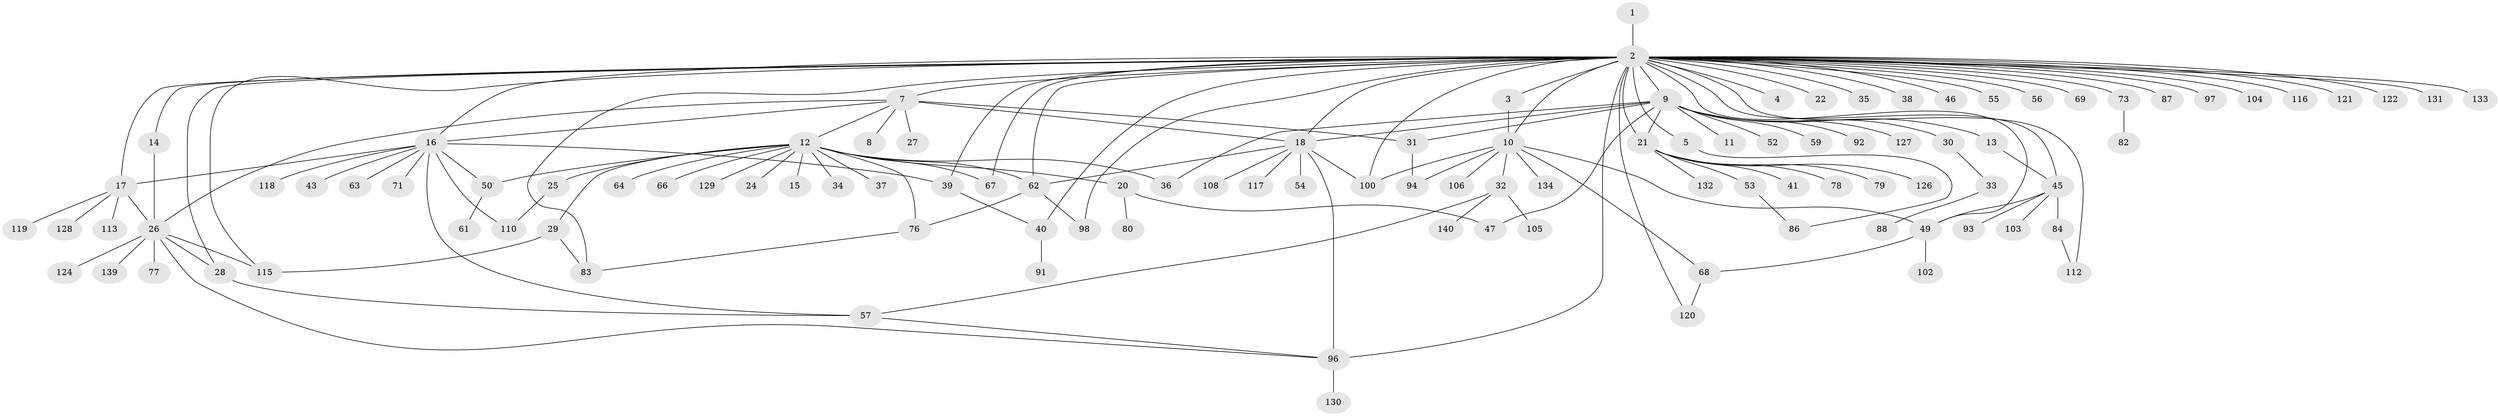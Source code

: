 // original degree distribution, {1: 0.5177304964539007, 43: 0.0070921985815602835, 3: 0.09929078014184398, 2: 0.2127659574468085, 5: 0.028368794326241134, 8: 0.014184397163120567, 14: 0.0070921985815602835, 9: 0.0070921985815602835, 16: 0.0070921985815602835, 7: 0.02127659574468085, 4: 0.05673758865248227, 6: 0.014184397163120567, 10: 0.0070921985815602835}
// Generated by graph-tools (version 1.1) at 2025/41/03/06/25 10:41:47]
// undirected, 109 vertices, 148 edges
graph export_dot {
graph [start="1"]
  node [color=gray90,style=filled];
  1;
  2 [super="+6"];
  3 [super="+107"];
  4;
  5;
  7 [super="+51"];
  8 [super="+19"];
  9 [super="+111"];
  10 [super="+137"];
  11;
  12 [super="+42"];
  13;
  14;
  15;
  16 [super="+23"];
  17 [super="+65"];
  18 [super="+75"];
  20 [super="+70"];
  21 [super="+74"];
  22;
  24;
  25 [super="+44"];
  26 [super="+90"];
  27 [super="+58"];
  28 [super="+48"];
  29 [super="+95"];
  30;
  31 [super="+101"];
  32 [super="+72"];
  33 [super="+138"];
  34;
  35;
  36;
  37;
  38;
  39;
  40 [super="+114"];
  41;
  43;
  45 [super="+60"];
  46;
  47;
  49;
  50 [super="+81"];
  52;
  53;
  54;
  55;
  56;
  57 [super="+85"];
  59;
  61 [super="+109"];
  62 [super="+135"];
  63;
  64;
  66;
  67;
  68 [super="+89"];
  69;
  71;
  73;
  76;
  77;
  78;
  79;
  80;
  82;
  83;
  84;
  86 [super="+123"];
  87;
  88;
  91;
  92;
  93 [super="+141"];
  94;
  96 [super="+99"];
  97;
  98;
  100;
  102;
  103;
  104 [super="+125"];
  105;
  106;
  108;
  110;
  112 [super="+136"];
  113;
  115;
  116;
  117;
  118;
  119;
  120;
  121;
  122;
  124;
  126;
  127;
  128;
  129;
  130;
  131;
  132;
  133;
  134;
  139;
  140;
  1 -- 2;
  2 -- 3;
  2 -- 4;
  2 -- 5;
  2 -- 9;
  2 -- 10;
  2 -- 14;
  2 -- 16;
  2 -- 17 [weight=2];
  2 -- 18;
  2 -- 21;
  2 -- 22;
  2 -- 28;
  2 -- 35;
  2 -- 38;
  2 -- 39;
  2 -- 40 [weight=2];
  2 -- 45;
  2 -- 46;
  2 -- 49;
  2 -- 55;
  2 -- 56;
  2 -- 62;
  2 -- 67;
  2 -- 69;
  2 -- 73;
  2 -- 83;
  2 -- 87;
  2 -- 96 [weight=2];
  2 -- 97;
  2 -- 98;
  2 -- 100;
  2 -- 104 [weight=2];
  2 -- 112;
  2 -- 115;
  2 -- 116;
  2 -- 120;
  2 -- 121;
  2 -- 131;
  2 -- 133;
  2 -- 7;
  2 -- 122;
  3 -- 10;
  5 -- 86;
  7 -- 8;
  7 -- 12;
  7 -- 26;
  7 -- 27;
  7 -- 18;
  7 -- 16;
  7 -- 31;
  9 -- 11;
  9 -- 13;
  9 -- 18;
  9 -- 21;
  9 -- 30;
  9 -- 31;
  9 -- 36;
  9 -- 47;
  9 -- 52;
  9 -- 59;
  9 -- 92;
  9 -- 127;
  10 -- 32;
  10 -- 49;
  10 -- 68;
  10 -- 94;
  10 -- 106;
  10 -- 134;
  10 -- 100;
  12 -- 15;
  12 -- 20;
  12 -- 24;
  12 -- 25;
  12 -- 29;
  12 -- 34;
  12 -- 36;
  12 -- 37;
  12 -- 50;
  12 -- 62;
  12 -- 64;
  12 -- 66;
  12 -- 67;
  12 -- 129;
  12 -- 76;
  13 -- 45;
  14 -- 26;
  16 -- 43;
  16 -- 57;
  16 -- 63;
  16 -- 118;
  16 -- 50;
  16 -- 39;
  16 -- 71;
  16 -- 110;
  16 -- 17;
  17 -- 26;
  17 -- 113;
  17 -- 119;
  17 -- 128;
  18 -- 54;
  18 -- 108;
  18 -- 117;
  18 -- 96;
  18 -- 100;
  18 -- 62;
  20 -- 47;
  20 -- 80;
  21 -- 41;
  21 -- 53;
  21 -- 78;
  21 -- 126;
  21 -- 132;
  21 -- 79;
  25 -- 110;
  26 -- 28;
  26 -- 77;
  26 -- 115;
  26 -- 124;
  26 -- 139;
  26 -- 96;
  28 -- 57;
  29 -- 83;
  29 -- 115;
  30 -- 33;
  31 -- 94;
  32 -- 105;
  32 -- 140;
  32 -- 57;
  33 -- 88;
  39 -- 40;
  40 -- 91;
  45 -- 84;
  45 -- 49;
  45 -- 93;
  45 -- 103;
  49 -- 102;
  49 -- 68;
  50 -- 61;
  53 -- 86;
  57 -- 96;
  62 -- 76;
  62 -- 98;
  68 -- 120;
  73 -- 82;
  76 -- 83;
  84 -- 112;
  96 -- 130;
}
